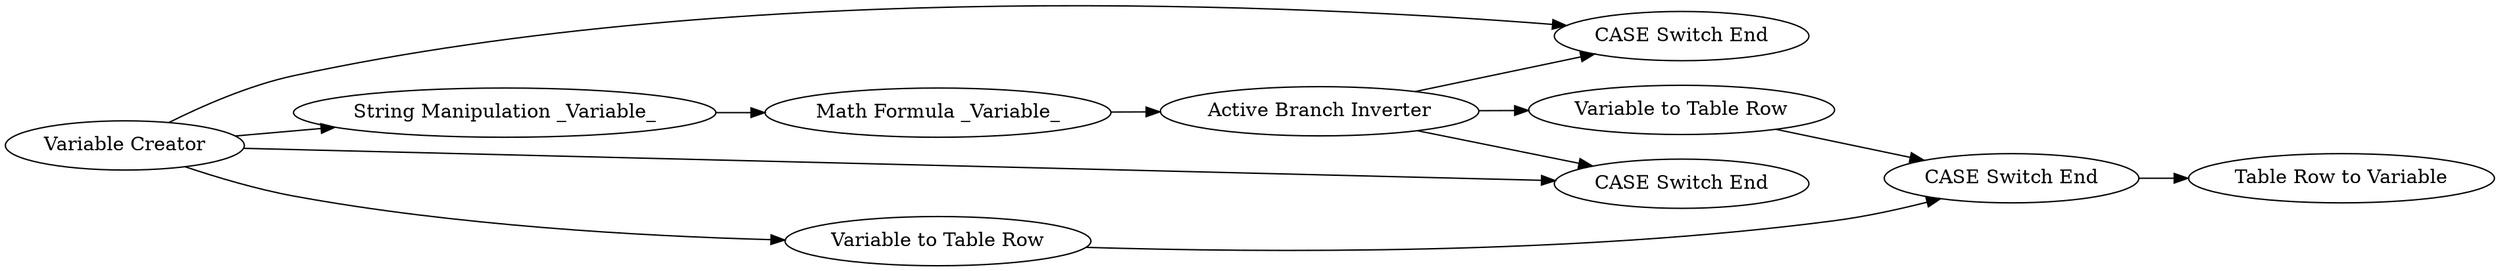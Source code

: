 digraph {
	1 [label="CASE Switch End"]
	2 [label="Variable Creator"]
	3 [label="Math Formula _Variable_"]
	4 [label="CASE Switch End"]
	5 [label="String Manipulation _Variable_"]
	6 [label="Active Branch Inverter"]
	7 [label="Variable to Table Row"]
	8 [label="Variable to Table Row"]
	9 [label="CASE Switch End"]
	10 [label="Table Row to Variable"]
	2 -> 1
	2 -> 5
	2 -> 4
	2 -> 8
	3 -> 6
	5 -> 3
	6 -> 4
	6 -> 1
	6 -> 7
	7 -> 9
	8 -> 9
	9 -> 10
	rankdir=LR
}
